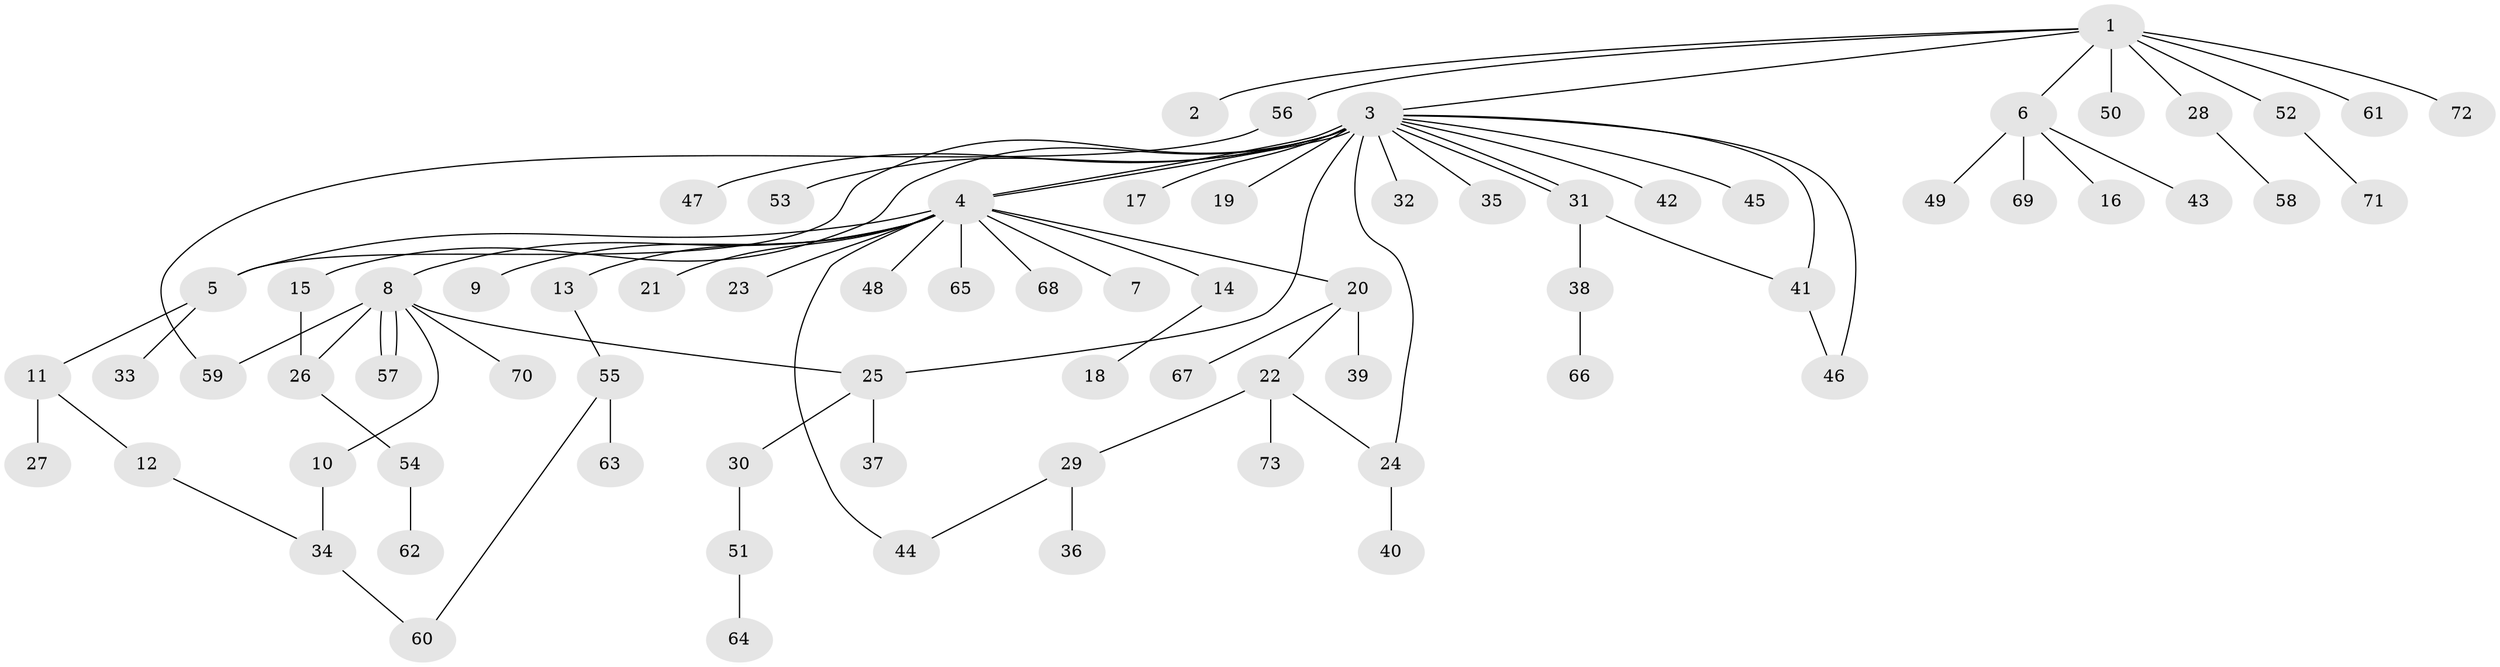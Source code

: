 // Generated by graph-tools (version 1.1) at 2025/35/03/09/25 02:35:48]
// undirected, 73 vertices, 85 edges
graph export_dot {
graph [start="1"]
  node [color=gray90,style=filled];
  1;
  2;
  3;
  4;
  5;
  6;
  7;
  8;
  9;
  10;
  11;
  12;
  13;
  14;
  15;
  16;
  17;
  18;
  19;
  20;
  21;
  22;
  23;
  24;
  25;
  26;
  27;
  28;
  29;
  30;
  31;
  32;
  33;
  34;
  35;
  36;
  37;
  38;
  39;
  40;
  41;
  42;
  43;
  44;
  45;
  46;
  47;
  48;
  49;
  50;
  51;
  52;
  53;
  54;
  55;
  56;
  57;
  58;
  59;
  60;
  61;
  62;
  63;
  64;
  65;
  66;
  67;
  68;
  69;
  70;
  71;
  72;
  73;
  1 -- 2;
  1 -- 3;
  1 -- 6;
  1 -- 28;
  1 -- 50;
  1 -- 52;
  1 -- 56;
  1 -- 61;
  1 -- 72;
  3 -- 4;
  3 -- 4;
  3 -- 5;
  3 -- 15;
  3 -- 17;
  3 -- 19;
  3 -- 24;
  3 -- 25;
  3 -- 31;
  3 -- 31;
  3 -- 32;
  3 -- 35;
  3 -- 41;
  3 -- 42;
  3 -- 45;
  3 -- 46;
  3 -- 47;
  3 -- 53;
  4 -- 5;
  4 -- 7;
  4 -- 8;
  4 -- 9;
  4 -- 13;
  4 -- 14;
  4 -- 20;
  4 -- 21;
  4 -- 23;
  4 -- 44;
  4 -- 48;
  4 -- 65;
  4 -- 68;
  5 -- 11;
  5 -- 33;
  6 -- 16;
  6 -- 43;
  6 -- 49;
  6 -- 69;
  8 -- 10;
  8 -- 25;
  8 -- 26;
  8 -- 57;
  8 -- 57;
  8 -- 59;
  8 -- 70;
  10 -- 34;
  11 -- 12;
  11 -- 27;
  12 -- 34;
  13 -- 55;
  14 -- 18;
  15 -- 26;
  20 -- 22;
  20 -- 39;
  20 -- 67;
  22 -- 24;
  22 -- 29;
  22 -- 73;
  24 -- 40;
  25 -- 30;
  25 -- 37;
  26 -- 54;
  28 -- 58;
  29 -- 36;
  29 -- 44;
  30 -- 51;
  31 -- 38;
  31 -- 41;
  34 -- 60;
  38 -- 66;
  41 -- 46;
  51 -- 64;
  52 -- 71;
  54 -- 62;
  55 -- 60;
  55 -- 63;
  56 -- 59;
}
